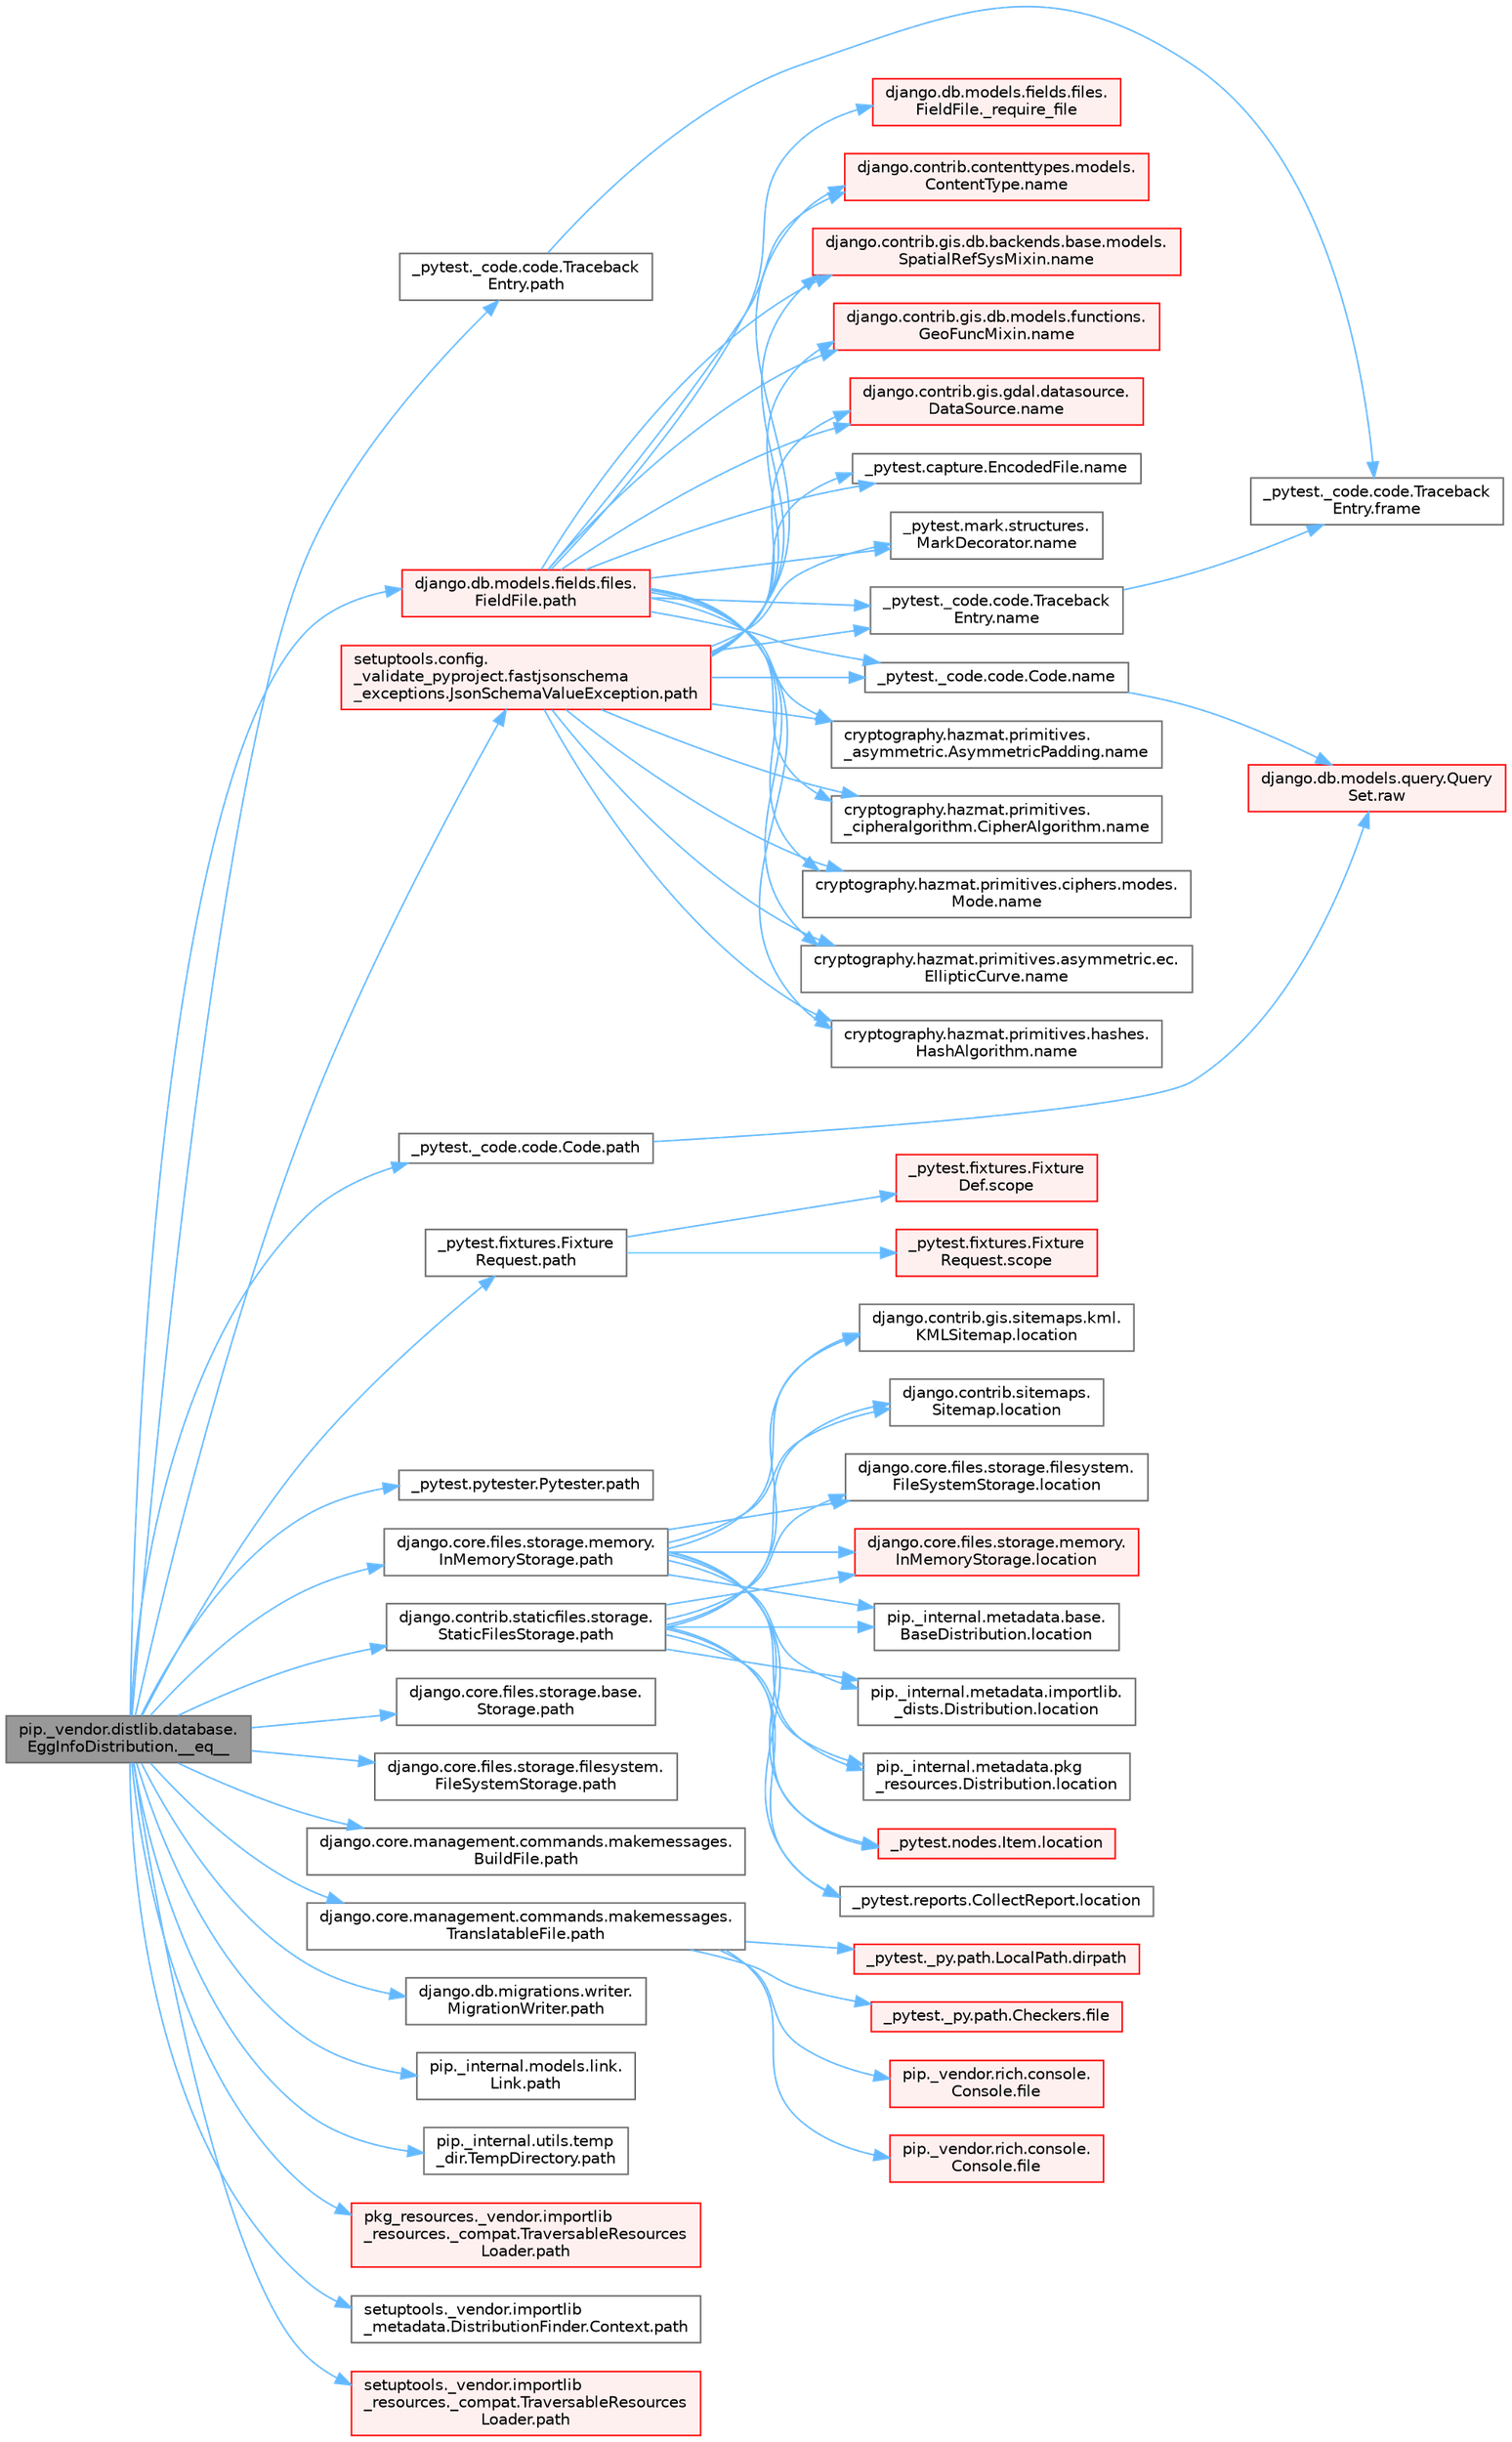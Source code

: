 digraph "pip._vendor.distlib.database.EggInfoDistribution.__eq__"
{
 // LATEX_PDF_SIZE
  bgcolor="transparent";
  edge [fontname=Helvetica,fontsize=10,labelfontname=Helvetica,labelfontsize=10];
  node [fontname=Helvetica,fontsize=10,shape=box,height=0.2,width=0.4];
  rankdir="LR";
  Node1 [id="Node000001",label="pip._vendor.distlib.database.\lEggInfoDistribution.__eq__",height=0.2,width=0.4,color="gray40", fillcolor="grey60", style="filled", fontcolor="black",tooltip=" "];
  Node1 -> Node2 [id="edge1_Node000001_Node000002",color="steelblue1",style="solid",tooltip=" "];
  Node2 [id="Node000002",label="_pytest._code.code.Code.path",height=0.2,width=0.4,color="grey40", fillcolor="white", style="filled",URL="$class__pytest_1_1__code_1_1code_1_1_code.html#a1dae55e90750fe77c7517f806a14d864",tooltip=" "];
  Node2 -> Node3 [id="edge2_Node000002_Node000003",color="steelblue1",style="solid",tooltip=" "];
  Node3 [id="Node000003",label="django.db.models.query.Query\lSet.raw",height=0.2,width=0.4,color="red", fillcolor="#FFF0F0", style="filled",URL="$classdjango_1_1db_1_1models_1_1query_1_1_query_set.html#abce199e3993658459fb2f7c2719daa45",tooltip="PUBLIC METHODS THAT RETURN A QUERYSET SUBCLASS #."];
  Node1 -> Node14 [id="edge3_Node000001_Node000014",color="steelblue1",style="solid",tooltip=" "];
  Node14 [id="Node000014",label="_pytest._code.code.Traceback\lEntry.path",height=0.2,width=0.4,color="grey40", fillcolor="white", style="filled",URL="$class__pytest_1_1__code_1_1code_1_1_traceback_entry.html#a5a88b9ae4623733566450a9e7d8387c0",tooltip=" "];
  Node14 -> Node15 [id="edge4_Node000014_Node000015",color="steelblue1",style="solid",tooltip=" "];
  Node15 [id="Node000015",label="_pytest._code.code.Traceback\lEntry.frame",height=0.2,width=0.4,color="grey40", fillcolor="white", style="filled",URL="$class__pytest_1_1__code_1_1code_1_1_traceback_entry.html#a8592e8aeeb3804602a1d6c85fc427f1b",tooltip=" "];
  Node1 -> Node16 [id="edge5_Node000001_Node000016",color="steelblue1",style="solid",tooltip=" "];
  Node16 [id="Node000016",label="_pytest.fixtures.Fixture\lRequest.path",height=0.2,width=0.4,color="grey40", fillcolor="white", style="filled",URL="$class__pytest_1_1fixtures_1_1_fixture_request.html#a6f6db59812d121b54cd67d5e434e1451",tooltip=" "];
  Node16 -> Node17 [id="edge6_Node000016_Node000017",color="steelblue1",style="solid",tooltip=" "];
  Node17 [id="Node000017",label="_pytest.fixtures.Fixture\lDef.scope",height=0.2,width=0.4,color="red", fillcolor="#FFF0F0", style="filled",URL="$class__pytest_1_1fixtures_1_1_fixture_def.html#a7631cdae842daae93780def0698acba2",tooltip=" "];
  Node16 -> Node21 [id="edge7_Node000016_Node000021",color="steelblue1",style="solid",tooltip=" "];
  Node21 [id="Node000021",label="_pytest.fixtures.Fixture\lRequest.scope",height=0.2,width=0.4,color="red", fillcolor="#FFF0F0", style="filled",URL="$class__pytest_1_1fixtures_1_1_fixture_request.html#acb5406ee9e8cf7147711b9314b6c951a",tooltip=" "];
  Node1 -> Node22 [id="edge8_Node000001_Node000022",color="steelblue1",style="solid",tooltip=" "];
  Node22 [id="Node000022",label="_pytest.pytester.Pytester.path",height=0.2,width=0.4,color="grey40", fillcolor="white", style="filled",URL="$class__pytest_1_1pytester_1_1_pytester.html#a403c804f74a87f5e5705774fa896cc1f",tooltip=" "];
  Node1 -> Node23 [id="edge9_Node000001_Node000023",color="steelblue1",style="solid",tooltip=" "];
  Node23 [id="Node000023",label="django.contrib.staticfiles.storage.\lStaticFilesStorage.path",height=0.2,width=0.4,color="grey40", fillcolor="white", style="filled",URL="$classdjango_1_1contrib_1_1staticfiles_1_1storage_1_1_static_files_storage.html#a4e96cc92fbde7423d1b74f3a50fc0bf6",tooltip=" "];
  Node23 -> Node24 [id="edge10_Node000023_Node000024",color="steelblue1",style="solid",tooltip=" "];
  Node24 [id="Node000024",label="_pytest.nodes.Item.location",height=0.2,width=0.4,color="red", fillcolor="#FFF0F0", style="filled",URL="$class__pytest_1_1nodes_1_1_item.html#a09cd5bab99de1b92a3aa6f76ba8aa206",tooltip=" "];
  Node23 -> Node35 [id="edge11_Node000023_Node000035",color="steelblue1",style="solid",tooltip=" "];
  Node35 [id="Node000035",label="_pytest.reports.CollectReport.location",height=0.2,width=0.4,color="grey40", fillcolor="white", style="filled",URL="$class__pytest_1_1reports_1_1_collect_report.html#a3df6c3a6598c22fd46d30789b1a43393",tooltip=" "];
  Node23 -> Node36 [id="edge12_Node000023_Node000036",color="steelblue1",style="solid",tooltip=" "];
  Node36 [id="Node000036",label="django.contrib.gis.sitemaps.kml.\lKMLSitemap.location",height=0.2,width=0.4,color="grey40", fillcolor="white", style="filled",URL="$classdjango_1_1contrib_1_1gis_1_1sitemaps_1_1kml_1_1_k_m_l_sitemap.html#aeae9b718dc149bb1b470a9c52ac5628f",tooltip=" "];
  Node23 -> Node37 [id="edge13_Node000023_Node000037",color="steelblue1",style="solid",tooltip=" "];
  Node37 [id="Node000037",label="django.contrib.sitemaps.\lSitemap.location",height=0.2,width=0.4,color="grey40", fillcolor="white", style="filled",URL="$classdjango_1_1contrib_1_1sitemaps_1_1_sitemap.html#aa50de5996662f62a25b44d826e56f3d1",tooltip=" "];
  Node23 -> Node38 [id="edge14_Node000023_Node000038",color="steelblue1",style="solid",tooltip=" "];
  Node38 [id="Node000038",label="django.core.files.storage.filesystem.\lFileSystemStorage.location",height=0.2,width=0.4,color="grey40", fillcolor="white", style="filled",URL="$classdjango_1_1core_1_1files_1_1storage_1_1filesystem_1_1_file_system_storage.html#a96c687dfbe5a613789ce671d432b4e05",tooltip=" "];
  Node23 -> Node39 [id="edge15_Node000023_Node000039",color="steelblue1",style="solid",tooltip=" "];
  Node39 [id="Node000039",label="django.core.files.storage.memory.\lInMemoryStorage.location",height=0.2,width=0.4,color="red", fillcolor="#FFF0F0", style="filled",URL="$classdjango_1_1core_1_1files_1_1storage_1_1memory_1_1_in_memory_storage.html#ac07879a754326faa2de48cb4929aec21",tooltip=" "];
  Node23 -> Node472 [id="edge16_Node000023_Node000472",color="steelblue1",style="solid",tooltip=" "];
  Node472 [id="Node000472",label="pip._internal.metadata.base.\lBaseDistribution.location",height=0.2,width=0.4,color="grey40", fillcolor="white", style="filled",URL="$classpip_1_1__internal_1_1metadata_1_1base_1_1_base_distribution.html#af41d226a9fda04459c2e55c71152b3b0",tooltip=" "];
  Node23 -> Node473 [id="edge17_Node000023_Node000473",color="steelblue1",style="solid",tooltip=" "];
  Node473 [id="Node000473",label="pip._internal.metadata.importlib.\l_dists.Distribution.location",height=0.2,width=0.4,color="grey40", fillcolor="white", style="filled",URL="$classpip_1_1__internal_1_1metadata_1_1importlib_1_1__dists_1_1_distribution.html#a501af487c943a5f3c1caf6464b7b7abf",tooltip=" "];
  Node23 -> Node474 [id="edge18_Node000023_Node000474",color="steelblue1",style="solid",tooltip=" "];
  Node474 [id="Node000474",label="pip._internal.metadata.pkg\l_resources.Distribution.location",height=0.2,width=0.4,color="grey40", fillcolor="white", style="filled",URL="$classpip_1_1__internal_1_1metadata_1_1pkg__resources_1_1_distribution.html#a0f2f12c49a237ef615c9763d10b66e6b",tooltip=" "];
  Node1 -> Node469 [id="edge19_Node000001_Node000469",color="steelblue1",style="solid",tooltip=" "];
  Node469 [id="Node000469",label="django.core.files.storage.base.\lStorage.path",height=0.2,width=0.4,color="grey40", fillcolor="white", style="filled",URL="$classdjango_1_1core_1_1files_1_1storage_1_1base_1_1_storage.html#a9be8d49a55131dbbab2c5fd57f7e772c",tooltip=" "];
  Node1 -> Node470 [id="edge20_Node000001_Node000470",color="steelblue1",style="solid",tooltip=" "];
  Node470 [id="Node000470",label="django.core.files.storage.filesystem.\lFileSystemStorage.path",height=0.2,width=0.4,color="grey40", fillcolor="white", style="filled",URL="$classdjango_1_1core_1_1files_1_1storage_1_1filesystem_1_1_file_system_storage.html#abf8a7e88eedec3e1b2ea965cc0858d17",tooltip=" "];
  Node1 -> Node471 [id="edge21_Node000001_Node000471",color="steelblue1",style="solid",tooltip=" "];
  Node471 [id="Node000471",label="django.core.files.storage.memory.\lInMemoryStorage.path",height=0.2,width=0.4,color="grey40", fillcolor="white", style="filled",URL="$classdjango_1_1core_1_1files_1_1storage_1_1memory_1_1_in_memory_storage.html#a466c8e28fd11839318d2e4454b8ef89f",tooltip=" "];
  Node471 -> Node24 [id="edge22_Node000471_Node000024",color="steelblue1",style="solid",tooltip=" "];
  Node471 -> Node35 [id="edge23_Node000471_Node000035",color="steelblue1",style="solid",tooltip=" "];
  Node471 -> Node36 [id="edge24_Node000471_Node000036",color="steelblue1",style="solid",tooltip=" "];
  Node471 -> Node37 [id="edge25_Node000471_Node000037",color="steelblue1",style="solid",tooltip=" "];
  Node471 -> Node38 [id="edge26_Node000471_Node000038",color="steelblue1",style="solid",tooltip=" "];
  Node471 -> Node39 [id="edge27_Node000471_Node000039",color="steelblue1",style="solid",tooltip=" "];
  Node471 -> Node472 [id="edge28_Node000471_Node000472",color="steelblue1",style="solid",tooltip=" "];
  Node471 -> Node473 [id="edge29_Node000471_Node000473",color="steelblue1",style="solid",tooltip=" "];
  Node471 -> Node474 [id="edge30_Node000471_Node000474",color="steelblue1",style="solid",tooltip=" "];
  Node1 -> Node475 [id="edge31_Node000001_Node000475",color="steelblue1",style="solid",tooltip=" "];
  Node475 [id="Node000475",label="django.core.management.commands.makemessages.\lBuildFile.path",height=0.2,width=0.4,color="grey40", fillcolor="white", style="filled",URL="$classdjango_1_1core_1_1management_1_1commands_1_1makemessages_1_1_build_file.html#ac06388718e902543bc00a7c6565105fc",tooltip=" "];
  Node1 -> Node476 [id="edge32_Node000001_Node000476",color="steelblue1",style="solid",tooltip=" "];
  Node476 [id="Node000476",label="django.core.management.commands.makemessages.\lTranslatableFile.path",height=0.2,width=0.4,color="grey40", fillcolor="white", style="filled",URL="$classdjango_1_1core_1_1management_1_1commands_1_1makemessages_1_1_translatable_file.html#ad851d5e6b8a65f5915ccfd4a30fb8026",tooltip=" "];
  Node476 -> Node221 [id="edge33_Node000476_Node000221",color="steelblue1",style="solid",tooltip=" "];
  Node221 [id="Node000221",label="_pytest._py.path.LocalPath.dirpath",height=0.2,width=0.4,color="red", fillcolor="#FFF0F0", style="filled",URL="$class__pytest_1_1__py_1_1path_1_1_local_path.html#aa8766bdaffd39f928eaae6f30b741b05",tooltip=" "];
  Node476 -> Node210 [id="edge34_Node000476_Node000210",color="steelblue1",style="solid",tooltip=" "];
  Node210 [id="Node000210",label="_pytest._py.path.Checkers.file",height=0.2,width=0.4,color="red", fillcolor="#FFF0F0", style="filled",URL="$class__pytest_1_1__py_1_1path_1_1_checkers.html#a53705ca38cbf2fb29d34914af4b5003d",tooltip=" "];
  Node476 -> Node212 [id="edge35_Node000476_Node000212",color="steelblue1",style="solid",tooltip=" "];
  Node212 [id="Node000212",label="pip._vendor.rich.console.\lConsole.file",height=0.2,width=0.4,color="red", fillcolor="#FFF0F0", style="filled",URL="$classpip_1_1__vendor_1_1rich_1_1console_1_1_console.html#af37c1c8bfe4a9b4dcd3b0ff2d14357bf",tooltip=" "];
  Node476 -> Node213 [id="edge36_Node000476_Node000213",color="steelblue1",style="solid",tooltip=" "];
  Node213 [id="Node000213",label="pip._vendor.rich.console.\lConsole.file",height=0.2,width=0.4,color="red", fillcolor="#FFF0F0", style="filled",URL="$classpip_1_1__vendor_1_1rich_1_1console_1_1_console.html#aeea14249658b94049a5be89c15fd5bc1",tooltip=" "];
  Node1 -> Node477 [id="edge37_Node000001_Node000477",color="steelblue1",style="solid",tooltip=" "];
  Node477 [id="Node000477",label="django.db.migrations.writer.\lMigrationWriter.path",height=0.2,width=0.4,color="grey40", fillcolor="white", style="filled",URL="$classdjango_1_1db_1_1migrations_1_1writer_1_1_migration_writer.html#a45469d67e8f80996c982470d36136184",tooltip=" "];
  Node1 -> Node478 [id="edge38_Node000001_Node000478",color="steelblue1",style="solid",tooltip=" "];
  Node478 [id="Node000478",label="django.db.models.fields.files.\lFieldFile.path",height=0.2,width=0.4,color="red", fillcolor="#FFF0F0", style="filled",URL="$classdjango_1_1db_1_1models_1_1fields_1_1files_1_1_field_file.html#ae91c4ed0643fb9bd8959d0db8eb44f80",tooltip=" "];
  Node478 -> Node479 [id="edge39_Node000478_Node000479",color="steelblue1",style="solid",tooltip=" "];
  Node479 [id="Node000479",label="django.db.models.fields.files.\lFieldFile._require_file",height=0.2,width=0.4,color="red", fillcolor="#FFF0F0", style="filled",URL="$classdjango_1_1db_1_1models_1_1fields_1_1files_1_1_field_file.html#a1cac893f5b8a18de2457265f1bf93b47",tooltip=" "];
  Node478 -> Node397 [id="edge40_Node000478_Node000397",color="steelblue1",style="solid",tooltip=" "];
  Node397 [id="Node000397",label="_pytest._code.code.Code.name",height=0.2,width=0.4,color="grey40", fillcolor="white", style="filled",URL="$class__pytest_1_1__code_1_1code_1_1_code.html#a1f3cbc53ca6df4a1bab12183694b6e78",tooltip=" "];
  Node397 -> Node3 [id="edge41_Node000397_Node000003",color="steelblue1",style="solid",tooltip=" "];
  Node478 -> Node398 [id="edge42_Node000478_Node000398",color="steelblue1",style="solid",tooltip=" "];
  Node398 [id="Node000398",label="_pytest._code.code.Traceback\lEntry.name",height=0.2,width=0.4,color="grey40", fillcolor="white", style="filled",URL="$class__pytest_1_1__code_1_1code_1_1_traceback_entry.html#a106b95c0753f41669fbfb8ee4c11ad3d",tooltip=" "];
  Node398 -> Node15 [id="edge43_Node000398_Node000015",color="steelblue1",style="solid",tooltip=" "];
  Node478 -> Node399 [id="edge44_Node000478_Node000399",color="steelblue1",style="solid",tooltip=" "];
  Node399 [id="Node000399",label="_pytest.capture.EncodedFile.name",height=0.2,width=0.4,color="grey40", fillcolor="white", style="filled",URL="$class__pytest_1_1capture_1_1_encoded_file.html#a738c73b5de21c7261d9e51f71e4f0397",tooltip=" "];
  Node478 -> Node400 [id="edge45_Node000478_Node000400",color="steelblue1",style="solid",tooltip=" "];
  Node400 [id="Node000400",label="_pytest.mark.structures.\lMarkDecorator.name",height=0.2,width=0.4,color="grey40", fillcolor="white", style="filled",URL="$class__pytest_1_1mark_1_1structures_1_1_mark_decorator.html#ae8f66760cda125450e0e3bd38689c72f",tooltip=" "];
  Node478 -> Node401 [id="edge46_Node000478_Node000401",color="steelblue1",style="solid",tooltip=" "];
  Node401 [id="Node000401",label="cryptography.hazmat.primitives.\l_asymmetric.AsymmetricPadding.name",height=0.2,width=0.4,color="grey40", fillcolor="white", style="filled",URL="$classcryptography_1_1hazmat_1_1primitives_1_1__asymmetric_1_1_asymmetric_padding.html#a8f72e8284cb336861a873ed5ce0e39b5",tooltip=" "];
  Node478 -> Node402 [id="edge47_Node000478_Node000402",color="steelblue1",style="solid",tooltip=" "];
  Node402 [id="Node000402",label="cryptography.hazmat.primitives.\l_cipheralgorithm.CipherAlgorithm.name",height=0.2,width=0.4,color="grey40", fillcolor="white", style="filled",URL="$classcryptography_1_1hazmat_1_1primitives_1_1__cipheralgorithm_1_1_cipher_algorithm.html#a50567a5c3388450ab7aa883ab34a1ac7",tooltip=" "];
  Node478 -> Node403 [id="edge48_Node000478_Node000403",color="steelblue1",style="solid",tooltip=" "];
  Node403 [id="Node000403",label="cryptography.hazmat.primitives.asymmetric.ec.\lEllipticCurve.name",height=0.2,width=0.4,color="grey40", fillcolor="white", style="filled",URL="$classcryptography_1_1hazmat_1_1primitives_1_1asymmetric_1_1ec_1_1_elliptic_curve.html#a2775c4e945309a6c7ea33dace1698a60",tooltip=" "];
  Node478 -> Node404 [id="edge49_Node000478_Node000404",color="steelblue1",style="solid",tooltip=" "];
  Node404 [id="Node000404",label="cryptography.hazmat.primitives.ciphers.modes.\lMode.name",height=0.2,width=0.4,color="grey40", fillcolor="white", style="filled",URL="$classcryptography_1_1hazmat_1_1primitives_1_1ciphers_1_1modes_1_1_mode.html#a99d93fd1370a2abbb5bb5cffbd5ff0f7",tooltip=" "];
  Node478 -> Node405 [id="edge50_Node000478_Node000405",color="steelblue1",style="solid",tooltip=" "];
  Node405 [id="Node000405",label="cryptography.hazmat.primitives.hashes.\lHashAlgorithm.name",height=0.2,width=0.4,color="grey40", fillcolor="white", style="filled",URL="$classcryptography_1_1hazmat_1_1primitives_1_1hashes_1_1_hash_algorithm.html#a42c7e1582d9b46a015774af9e5cbbb0b",tooltip=" "];
  Node478 -> Node406 [id="edge51_Node000478_Node000406",color="steelblue1",style="solid",tooltip=" "];
  Node406 [id="Node000406",label="django.contrib.contenttypes.models.\lContentType.name",height=0.2,width=0.4,color="red", fillcolor="#FFF0F0", style="filled",URL="$classdjango_1_1contrib_1_1contenttypes_1_1models_1_1_content_type.html#a305b62f56597bb2e4823dcf5e6ccdcf8",tooltip=" "];
  Node478 -> Node408 [id="edge52_Node000478_Node000408",color="steelblue1",style="solid",tooltip=" "];
  Node408 [id="Node000408",label="django.contrib.gis.db.backends.base.models.\lSpatialRefSysMixin.name",height=0.2,width=0.4,color="red", fillcolor="#FFF0F0", style="filled",URL="$classdjango_1_1contrib_1_1gis_1_1db_1_1backends_1_1base_1_1models_1_1_spatial_ref_sys_mixin.html#a56fe36e786b49160249395f453dd1cab",tooltip=" "];
  Node478 -> Node409 [id="edge53_Node000478_Node000409",color="steelblue1",style="solid",tooltip=" "];
  Node409 [id="Node000409",label="django.contrib.gis.db.models.functions.\lGeoFuncMixin.name",height=0.2,width=0.4,color="red", fillcolor="#FFF0F0", style="filled",URL="$classdjango_1_1contrib_1_1gis_1_1db_1_1models_1_1functions_1_1_geo_func_mixin.html#adeeb6b2c9db337396468712e919af622",tooltip=" "];
  Node478 -> Node410 [id="edge54_Node000478_Node000410",color="steelblue1",style="solid",tooltip=" "];
  Node410 [id="Node000410",label="django.contrib.gis.gdal.datasource.\lDataSource.name",height=0.2,width=0.4,color="red", fillcolor="#FFF0F0", style="filled",URL="$classdjango_1_1contrib_1_1gis_1_1gdal_1_1datasource_1_1_data_source.html#aaa98728c7ef6f4d96c689550e8af3ed5",tooltip=" "];
  Node1 -> Node574 [id="edge55_Node000001_Node000574",color="steelblue1",style="solid",tooltip=" "];
  Node574 [id="Node000574",label="pip._internal.models.link.\lLink.path",height=0.2,width=0.4,color="grey40", fillcolor="white", style="filled",URL="$classpip_1_1__internal_1_1models_1_1link_1_1_link.html#a30f454216dcb615e3ed986238490f180",tooltip=" "];
  Node1 -> Node575 [id="edge56_Node000001_Node000575",color="steelblue1",style="solid",tooltip=" "];
  Node575 [id="Node000575",label="pip._internal.utils.temp\l_dir.TempDirectory.path",height=0.2,width=0.4,color="grey40", fillcolor="white", style="filled",URL="$classpip_1_1__internal_1_1utils_1_1temp__dir_1_1_temp_directory.html#afe6b2d95c070c6570957de5696ff3a6e",tooltip=" "];
  Node1 -> Node576 [id="edge57_Node000001_Node000576",color="steelblue1",style="solid",tooltip=" "];
  Node576 [id="Node000576",label="pkg_resources._vendor.importlib\l_resources._compat.TraversableResources\lLoader.path",height=0.2,width=0.4,color="red", fillcolor="#FFF0F0", style="filled",URL="$classpkg__resources_1_1__vendor_1_1importlib__resources_1_1__compat_1_1_traversable_resources_loader.html#acfc17872a53cbe02f6c34eda2bb162f2",tooltip=" "];
  Node1 -> Node578 [id="edge58_Node000001_Node000578",color="steelblue1",style="solid",tooltip=" "];
  Node578 [id="Node000578",label="setuptools._vendor.importlib\l_metadata.DistributionFinder.Context.path",height=0.2,width=0.4,color="grey40", fillcolor="white", style="filled",URL="$classsetuptools_1_1__vendor_1_1importlib__metadata_1_1_distribution_finder_1_1_context.html#a84a429ddce40738ea5c0edb53799ee8d",tooltip=" "];
  Node1 -> Node579 [id="edge59_Node000001_Node000579",color="steelblue1",style="solid",tooltip=" "];
  Node579 [id="Node000579",label="setuptools._vendor.importlib\l_resources._compat.TraversableResources\lLoader.path",height=0.2,width=0.4,color="red", fillcolor="#FFF0F0", style="filled",URL="$classsetuptools_1_1__vendor_1_1importlib__resources_1_1__compat_1_1_traversable_resources_loader.html#a9b9cf5b6723d48f7a779b6ae71d53699",tooltip=" "];
  Node1 -> Node580 [id="edge60_Node000001_Node000580",color="steelblue1",style="solid",tooltip=" "];
  Node580 [id="Node000580",label="setuptools.config.\l_validate_pyproject.fastjsonschema\l_exceptions.JsonSchemaValueException.path",height=0.2,width=0.4,color="red", fillcolor="#FFF0F0", style="filled",URL="$classsetuptools_1_1config_1_1__validate__pyproject_1_1fastjsonschema__exceptions_1_1_json_schema_value_exception.html#a59179b3d1dc16c7087530bbc10bcf857",tooltip=" "];
  Node580 -> Node397 [id="edge61_Node000580_Node000397",color="steelblue1",style="solid",tooltip=" "];
  Node580 -> Node398 [id="edge62_Node000580_Node000398",color="steelblue1",style="solid",tooltip=" "];
  Node580 -> Node399 [id="edge63_Node000580_Node000399",color="steelblue1",style="solid",tooltip=" "];
  Node580 -> Node400 [id="edge64_Node000580_Node000400",color="steelblue1",style="solid",tooltip=" "];
  Node580 -> Node401 [id="edge65_Node000580_Node000401",color="steelblue1",style="solid",tooltip=" "];
  Node580 -> Node402 [id="edge66_Node000580_Node000402",color="steelblue1",style="solid",tooltip=" "];
  Node580 -> Node403 [id="edge67_Node000580_Node000403",color="steelblue1",style="solid",tooltip=" "];
  Node580 -> Node404 [id="edge68_Node000580_Node000404",color="steelblue1",style="solid",tooltip=" "];
  Node580 -> Node405 [id="edge69_Node000580_Node000405",color="steelblue1",style="solid",tooltip=" "];
  Node580 -> Node406 [id="edge70_Node000580_Node000406",color="steelblue1",style="solid",tooltip=" "];
  Node580 -> Node408 [id="edge71_Node000580_Node000408",color="steelblue1",style="solid",tooltip=" "];
  Node580 -> Node409 [id="edge72_Node000580_Node000409",color="steelblue1",style="solid",tooltip=" "];
  Node580 -> Node410 [id="edge73_Node000580_Node000410",color="steelblue1",style="solid",tooltip=" "];
}

